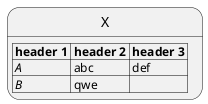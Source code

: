 {
  "sha1": "27ow0ty24mlcc0u1fkyxnh82d1lx34h",
  "insertion": {
    "when": "2024-05-30T20:48:19.922Z",
    "user": "plantuml@gmail.com"
  }
}
@startuml(id=diagram1)
state X {
}
X: |= header 1 |= header 2 |= header 3 |
X: | //A// | abc | def |
X: | //B// | qwe | |
@enduml
